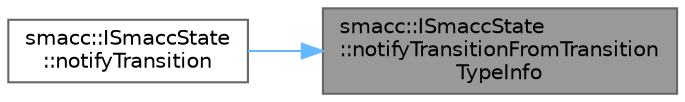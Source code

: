 digraph "smacc::ISmaccState::notifyTransitionFromTransitionTypeInfo"
{
 // LATEX_PDF_SIZE
  bgcolor="transparent";
  edge [fontname=Helvetica,fontsize=10,labelfontname=Helvetica,labelfontsize=10];
  node [fontname=Helvetica,fontsize=10,shape=box,height=0.2,width=0.4];
  rankdir="RL";
  Node1 [label="smacc::ISmaccState\l::notifyTransitionFromTransition\lTypeInfo",height=0.2,width=0.4,color="gray40", fillcolor="grey60", style="filled", fontcolor="black",tooltip=" "];
  Node1 -> Node2 [dir="back",color="steelblue1",style="solid"];
  Node2 [label="smacc::ISmaccState\l::notifyTransition",height=0.2,width=0.4,color="grey40", fillcolor="white", style="filled",URL="$classsmacc_1_1ISmaccState.html#a98df316afd79180d3c27a15a7d5dd1cf",tooltip=" "];
}
